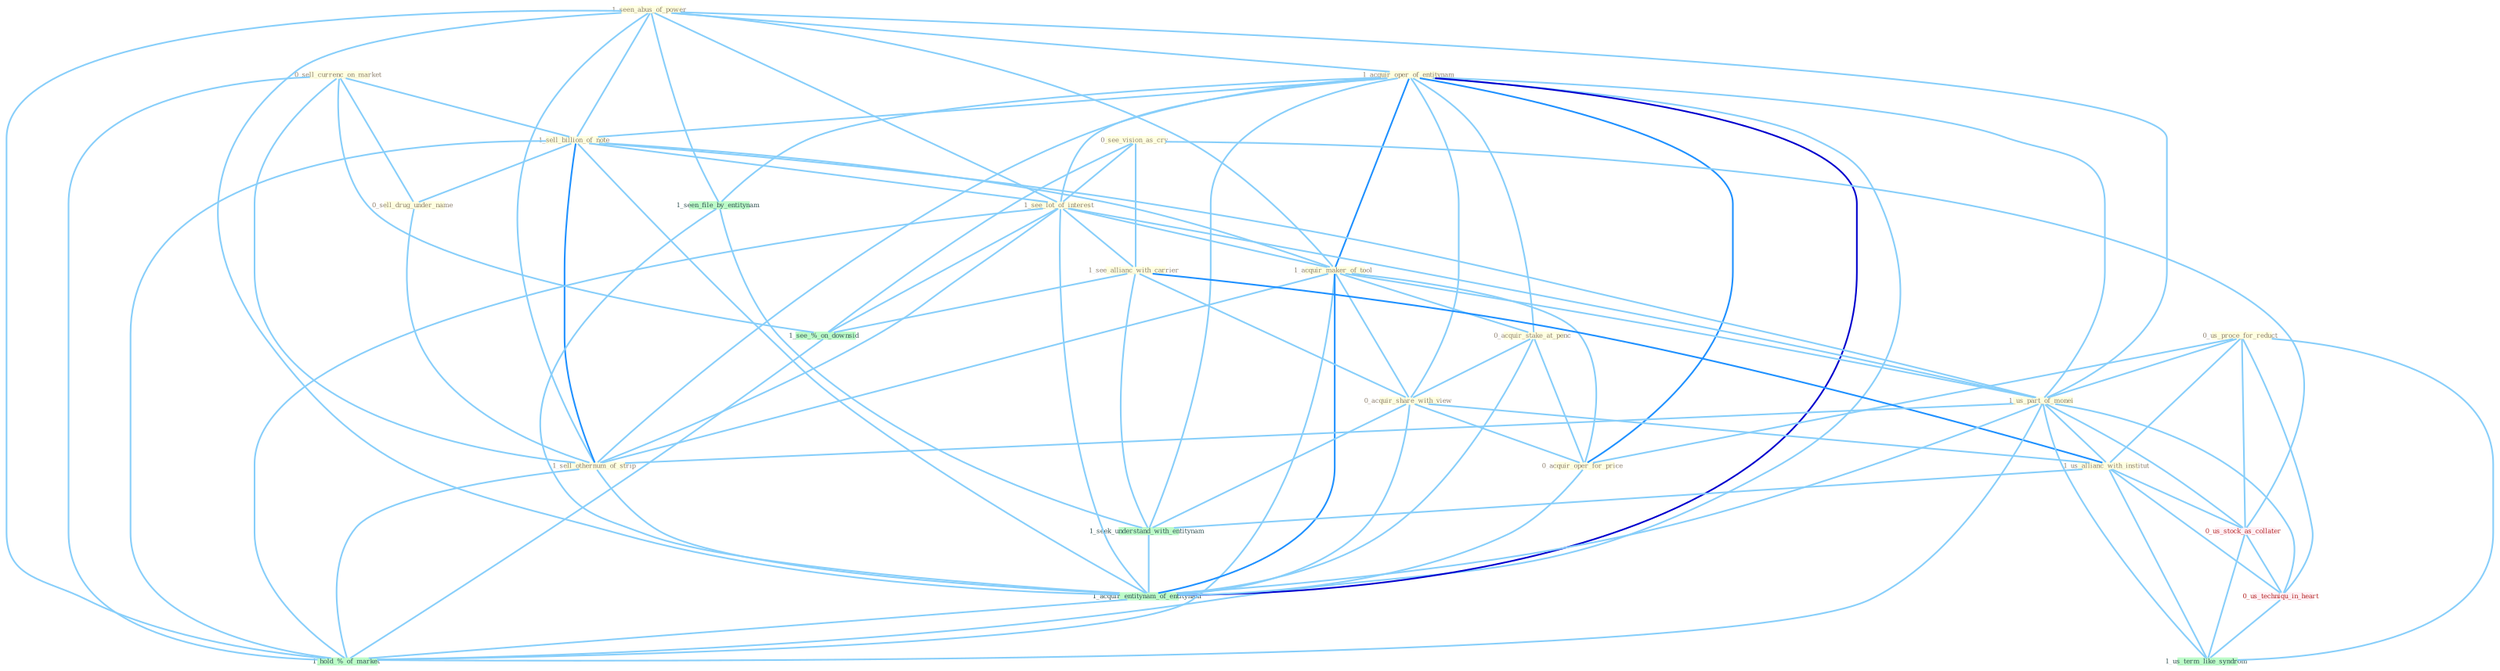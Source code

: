 Graph G{ 
    node
    [shape=polygon,style=filled,width=.5,height=.06,color="#BDFCC9",fixedsize=true,fontsize=4,
    fontcolor="#2f4f4f"];
    {node
    [color="#ffffe0", fontcolor="#8b7d6b"] "0_sell_currenc_on_market " "1_seen_abus_of_power " "1_acquir_oper_of_entitynam " "0_us_proce_for_reduct " "1_sell_billion_of_note " "0_see_vision_as_cry " "1_see_lot_of_interest " "1_acquir_maker_of_tool " "1_see_allianc_with_carrier " "1_us_part_of_monei " "0_acquir_stake_at_penc " "0_acquir_share_with_view " "0_acquir_oper_for_price " "0_sell_drug_under_name " "1_sell_othernum_of_strip " "1_us_allianc_with_institut "}
{node [color="#fff0f5", fontcolor="#b22222"] "0_us_stock_as_collater " "0_us_techniqu_in_heart "}
edge [color="#B0E2FF"];

	"0_sell_currenc_on_market " -- "1_sell_billion_of_note " [w="1", color="#87cefa" ];
	"0_sell_currenc_on_market " -- "0_sell_drug_under_name " [w="1", color="#87cefa" ];
	"0_sell_currenc_on_market " -- "1_sell_othernum_of_strip " [w="1", color="#87cefa" ];
	"0_sell_currenc_on_market " -- "1_see_%_on_downsid " [w="1", color="#87cefa" ];
	"0_sell_currenc_on_market " -- "1_hold_%_of_market " [w="1", color="#87cefa" ];
	"1_seen_abus_of_power " -- "1_acquir_oper_of_entitynam " [w="1", color="#87cefa" ];
	"1_seen_abus_of_power " -- "1_sell_billion_of_note " [w="1", color="#87cefa" ];
	"1_seen_abus_of_power " -- "1_see_lot_of_interest " [w="1", color="#87cefa" ];
	"1_seen_abus_of_power " -- "1_acquir_maker_of_tool " [w="1", color="#87cefa" ];
	"1_seen_abus_of_power " -- "1_us_part_of_monei " [w="1", color="#87cefa" ];
	"1_seen_abus_of_power " -- "1_sell_othernum_of_strip " [w="1", color="#87cefa" ];
	"1_seen_abus_of_power " -- "1_seen_file_by_entitynam " [w="1", color="#87cefa" ];
	"1_seen_abus_of_power " -- "1_acquir_entitynam_of_entitynam " [w="1", color="#87cefa" ];
	"1_seen_abus_of_power " -- "1_hold_%_of_market " [w="1", color="#87cefa" ];
	"1_acquir_oper_of_entitynam " -- "1_sell_billion_of_note " [w="1", color="#87cefa" ];
	"1_acquir_oper_of_entitynam " -- "1_see_lot_of_interest " [w="1", color="#87cefa" ];
	"1_acquir_oper_of_entitynam " -- "1_acquir_maker_of_tool " [w="2", color="#1e90ff" , len=0.8];
	"1_acquir_oper_of_entitynam " -- "1_us_part_of_monei " [w="1", color="#87cefa" ];
	"1_acquir_oper_of_entitynam " -- "0_acquir_stake_at_penc " [w="1", color="#87cefa" ];
	"1_acquir_oper_of_entitynam " -- "0_acquir_share_with_view " [w="1", color="#87cefa" ];
	"1_acquir_oper_of_entitynam " -- "0_acquir_oper_for_price " [w="2", color="#1e90ff" , len=0.8];
	"1_acquir_oper_of_entitynam " -- "1_sell_othernum_of_strip " [w="1", color="#87cefa" ];
	"1_acquir_oper_of_entitynam " -- "1_seen_file_by_entitynam " [w="1", color="#87cefa" ];
	"1_acquir_oper_of_entitynam " -- "1_seek_understand_with_entitynam " [w="1", color="#87cefa" ];
	"1_acquir_oper_of_entitynam " -- "1_acquir_entitynam_of_entitynam " [w="3", color="#0000cd" , len=0.6];
	"1_acquir_oper_of_entitynam " -- "1_hold_%_of_market " [w="1", color="#87cefa" ];
	"0_us_proce_for_reduct " -- "1_us_part_of_monei " [w="1", color="#87cefa" ];
	"0_us_proce_for_reduct " -- "0_acquir_oper_for_price " [w="1", color="#87cefa" ];
	"0_us_proce_for_reduct " -- "1_us_allianc_with_institut " [w="1", color="#87cefa" ];
	"0_us_proce_for_reduct " -- "0_us_stock_as_collater " [w="1", color="#87cefa" ];
	"0_us_proce_for_reduct " -- "0_us_techniqu_in_heart " [w="1", color="#87cefa" ];
	"0_us_proce_for_reduct " -- "1_us_term_like_syndrom " [w="1", color="#87cefa" ];
	"1_sell_billion_of_note " -- "1_see_lot_of_interest " [w="1", color="#87cefa" ];
	"1_sell_billion_of_note " -- "1_acquir_maker_of_tool " [w="1", color="#87cefa" ];
	"1_sell_billion_of_note " -- "1_us_part_of_monei " [w="1", color="#87cefa" ];
	"1_sell_billion_of_note " -- "0_sell_drug_under_name " [w="1", color="#87cefa" ];
	"1_sell_billion_of_note " -- "1_sell_othernum_of_strip " [w="2", color="#1e90ff" , len=0.8];
	"1_sell_billion_of_note " -- "1_acquir_entitynam_of_entitynam " [w="1", color="#87cefa" ];
	"1_sell_billion_of_note " -- "1_hold_%_of_market " [w="1", color="#87cefa" ];
	"0_see_vision_as_cry " -- "1_see_lot_of_interest " [w="1", color="#87cefa" ];
	"0_see_vision_as_cry " -- "1_see_allianc_with_carrier " [w="1", color="#87cefa" ];
	"0_see_vision_as_cry " -- "0_us_stock_as_collater " [w="1", color="#87cefa" ];
	"0_see_vision_as_cry " -- "1_see_%_on_downsid " [w="1", color="#87cefa" ];
	"1_see_lot_of_interest " -- "1_acquir_maker_of_tool " [w="1", color="#87cefa" ];
	"1_see_lot_of_interest " -- "1_see_allianc_with_carrier " [w="1", color="#87cefa" ];
	"1_see_lot_of_interest " -- "1_us_part_of_monei " [w="1", color="#87cefa" ];
	"1_see_lot_of_interest " -- "1_sell_othernum_of_strip " [w="1", color="#87cefa" ];
	"1_see_lot_of_interest " -- "1_acquir_entitynam_of_entitynam " [w="1", color="#87cefa" ];
	"1_see_lot_of_interest " -- "1_see_%_on_downsid " [w="1", color="#87cefa" ];
	"1_see_lot_of_interest " -- "1_hold_%_of_market " [w="1", color="#87cefa" ];
	"1_acquir_maker_of_tool " -- "1_us_part_of_monei " [w="1", color="#87cefa" ];
	"1_acquir_maker_of_tool " -- "0_acquir_stake_at_penc " [w="1", color="#87cefa" ];
	"1_acquir_maker_of_tool " -- "0_acquir_share_with_view " [w="1", color="#87cefa" ];
	"1_acquir_maker_of_tool " -- "0_acquir_oper_for_price " [w="1", color="#87cefa" ];
	"1_acquir_maker_of_tool " -- "1_sell_othernum_of_strip " [w="1", color="#87cefa" ];
	"1_acquir_maker_of_tool " -- "1_acquir_entitynam_of_entitynam " [w="2", color="#1e90ff" , len=0.8];
	"1_acquir_maker_of_tool " -- "1_hold_%_of_market " [w="1", color="#87cefa" ];
	"1_see_allianc_with_carrier " -- "0_acquir_share_with_view " [w="1", color="#87cefa" ];
	"1_see_allianc_with_carrier " -- "1_us_allianc_with_institut " [w="2", color="#1e90ff" , len=0.8];
	"1_see_allianc_with_carrier " -- "1_seek_understand_with_entitynam " [w="1", color="#87cefa" ];
	"1_see_allianc_with_carrier " -- "1_see_%_on_downsid " [w="1", color="#87cefa" ];
	"1_us_part_of_monei " -- "1_sell_othernum_of_strip " [w="1", color="#87cefa" ];
	"1_us_part_of_monei " -- "1_us_allianc_with_institut " [w="1", color="#87cefa" ];
	"1_us_part_of_monei " -- "0_us_stock_as_collater " [w="1", color="#87cefa" ];
	"1_us_part_of_monei " -- "1_acquir_entitynam_of_entitynam " [w="1", color="#87cefa" ];
	"1_us_part_of_monei " -- "0_us_techniqu_in_heart " [w="1", color="#87cefa" ];
	"1_us_part_of_monei " -- "1_us_term_like_syndrom " [w="1", color="#87cefa" ];
	"1_us_part_of_monei " -- "1_hold_%_of_market " [w="1", color="#87cefa" ];
	"0_acquir_stake_at_penc " -- "0_acquir_share_with_view " [w="1", color="#87cefa" ];
	"0_acquir_stake_at_penc " -- "0_acquir_oper_for_price " [w="1", color="#87cefa" ];
	"0_acquir_stake_at_penc " -- "1_acquir_entitynam_of_entitynam " [w="1", color="#87cefa" ];
	"0_acquir_share_with_view " -- "0_acquir_oper_for_price " [w="1", color="#87cefa" ];
	"0_acquir_share_with_view " -- "1_us_allianc_with_institut " [w="1", color="#87cefa" ];
	"0_acquir_share_with_view " -- "1_seek_understand_with_entitynam " [w="1", color="#87cefa" ];
	"0_acquir_share_with_view " -- "1_acquir_entitynam_of_entitynam " [w="1", color="#87cefa" ];
	"0_acquir_oper_for_price " -- "1_acquir_entitynam_of_entitynam " [w="1", color="#87cefa" ];
	"0_sell_drug_under_name " -- "1_sell_othernum_of_strip " [w="1", color="#87cefa" ];
	"1_sell_othernum_of_strip " -- "1_acquir_entitynam_of_entitynam " [w="1", color="#87cefa" ];
	"1_sell_othernum_of_strip " -- "1_hold_%_of_market " [w="1", color="#87cefa" ];
	"1_us_allianc_with_institut " -- "0_us_stock_as_collater " [w="1", color="#87cefa" ];
	"1_us_allianc_with_institut " -- "1_seek_understand_with_entitynam " [w="1", color="#87cefa" ];
	"1_us_allianc_with_institut " -- "0_us_techniqu_in_heart " [w="1", color="#87cefa" ];
	"1_us_allianc_with_institut " -- "1_us_term_like_syndrom " [w="1", color="#87cefa" ];
	"1_seen_file_by_entitynam " -- "1_seek_understand_with_entitynam " [w="1", color="#87cefa" ];
	"1_seen_file_by_entitynam " -- "1_acquir_entitynam_of_entitynam " [w="1", color="#87cefa" ];
	"0_us_stock_as_collater " -- "0_us_techniqu_in_heart " [w="1", color="#87cefa" ];
	"0_us_stock_as_collater " -- "1_us_term_like_syndrom " [w="1", color="#87cefa" ];
	"1_seek_understand_with_entitynam " -- "1_acquir_entitynam_of_entitynam " [w="1", color="#87cefa" ];
	"1_acquir_entitynam_of_entitynam " -- "1_hold_%_of_market " [w="1", color="#87cefa" ];
	"0_us_techniqu_in_heart " -- "1_us_term_like_syndrom " [w="1", color="#87cefa" ];
	"1_see_%_on_downsid " -- "1_hold_%_of_market " [w="1", color="#87cefa" ];
}